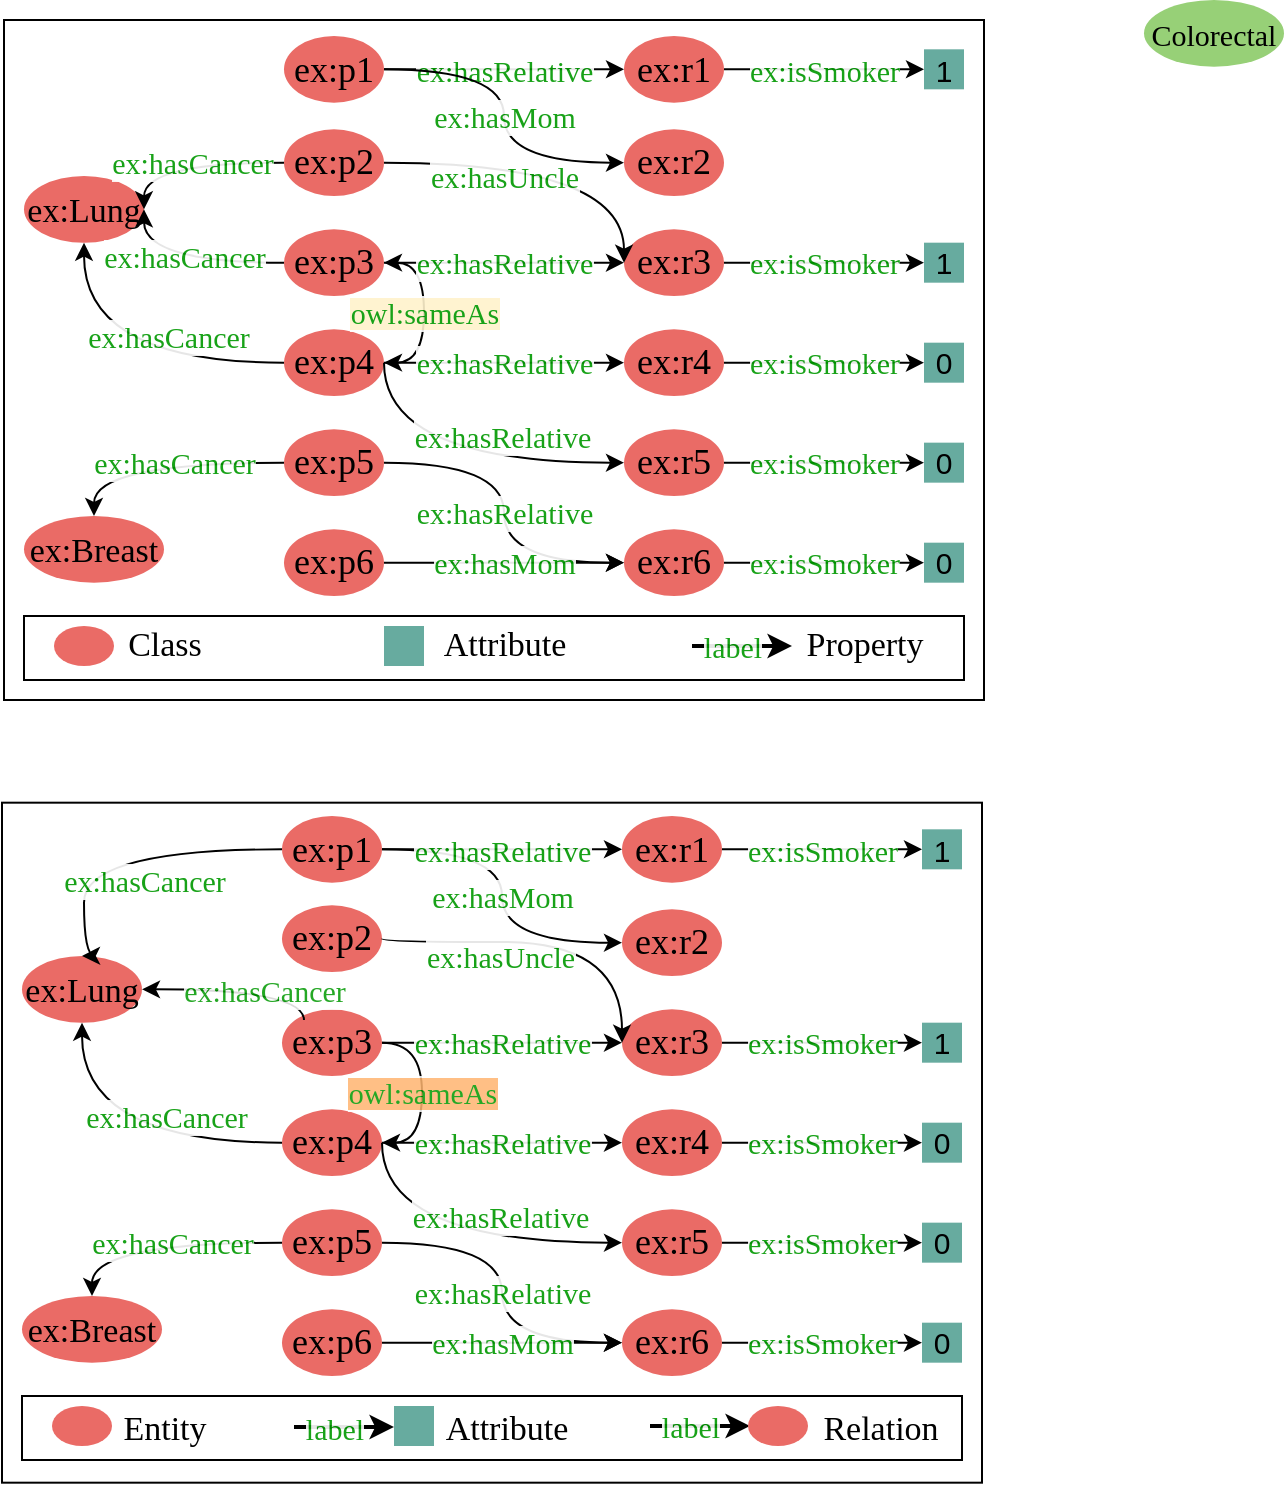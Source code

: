 <mxfile version="20.6.0" type="github">
  <diagram id="x5qFLtVYXVqnTsikpQEC" name="Page-1">
    <mxGraphModel dx="1391" dy="901" grid="1" gridSize="10" guides="1" tooltips="1" connect="1" arrows="1" fold="1" page="1" pageScale="1" pageWidth="850" pageHeight="1100" math="0" shadow="0">
      <root>
        <mxCell id="0" />
        <mxCell id="1" parent="0" />
        <mxCell id="yqQpIYb--vEh2kKgNDlj-44" value="" style="rounded=0;whiteSpace=wrap;html=1;fontFamily=Times New Roman;fontSize=17;fontColor=#000000;fillColor=none;" vertex="1" parent="1">
          <mxGeometry x="109" y="441.34" width="490" height="340" as="geometry" />
        </mxCell>
        <mxCell id="GvnFkajF3JIOPmjLLgxg-91" value="" style="rounded=0;whiteSpace=wrap;html=1;fontFamily=Times New Roman;fontSize=17;fontColor=#000000;fillColor=none;strokeColor=default;" parent="1" vertex="1">
          <mxGeometry x="120" y="348" width="470" height="32" as="geometry" />
        </mxCell>
        <mxCell id="GvnFkajF3JIOPmjLLgxg-15" value="ex:p1" style="ellipse;whiteSpace=wrap;html=1;rounded=0;fontFamily=Times New Roman;fontSize=18;fontColor=default;fillColor=#EA6B66;strokeColor=none;" parent="1" vertex="1">
          <mxGeometry x="250" y="58" width="50" height="33.33" as="geometry" />
        </mxCell>
        <mxCell id="GvnFkajF3JIOPmjLLgxg-16" value="ex:p2" style="ellipse;whiteSpace=wrap;html=1;rounded=0;fontFamily=Times New Roman;fontSize=18;fontColor=default;fillColor=#EA6B66;strokeColor=none;" parent="1" vertex="1">
          <mxGeometry x="250" y="104.67" width="50" height="33.33" as="geometry" />
        </mxCell>
        <mxCell id="GvnFkajF3JIOPmjLLgxg-17" value="ex:p3" style="ellipse;whiteSpace=wrap;html=1;rounded=0;fontFamily=Times New Roman;fontSize=18;fontColor=default;fillColor=#EA6B66;strokeColor=none;" parent="1" vertex="1">
          <mxGeometry x="250" y="154.67" width="50" height="33.33" as="geometry" />
        </mxCell>
        <mxCell id="GvnFkajF3JIOPmjLLgxg-18" value="ex:p4" style="ellipse;whiteSpace=wrap;html=1;rounded=0;fontFamily=Times New Roman;fontSize=18;fontColor=default;fillColor=#EA6B66;strokeColor=none;" parent="1" vertex="1">
          <mxGeometry x="250" y="204.67" width="50" height="33.33" as="geometry" />
        </mxCell>
        <mxCell id="GvnFkajF3JIOPmjLLgxg-19" value="ex:p5" style="ellipse;whiteSpace=wrap;html=1;rounded=0;fontFamily=Times New Roman;fontSize=18;fontColor=default;fillColor=#EA6B66;strokeColor=none;" parent="1" vertex="1">
          <mxGeometry x="250" y="254.67" width="50" height="33.33" as="geometry" />
        </mxCell>
        <mxCell id="GvnFkajF3JIOPmjLLgxg-20" value="ex:p6" style="ellipse;whiteSpace=wrap;html=1;rounded=0;fontFamily=Times New Roman;fontSize=18;fontColor=default;fillColor=#EA6B66;strokeColor=none;" parent="1" vertex="1">
          <mxGeometry x="250" y="304.67" width="50" height="33.33" as="geometry" />
        </mxCell>
        <mxCell id="GvnFkajF3JIOPmjLLgxg-21" value="ex:r1" style="ellipse;whiteSpace=wrap;html=1;rounded=0;fontFamily=Times New Roman;fontSize=18;fontColor=default;fillColor=#EA6B66;strokeColor=none;" parent="1" vertex="1">
          <mxGeometry x="420" y="58" width="50" height="33.33" as="geometry" />
        </mxCell>
        <mxCell id="GvnFkajF3JIOPmjLLgxg-22" value="ex:r2" style="ellipse;whiteSpace=wrap;html=1;rounded=0;fontFamily=Times New Roman;fontSize=18;fontColor=default;fillColor=#EA6B66;strokeColor=none;" parent="1" vertex="1">
          <mxGeometry x="420" y="104.67" width="50" height="33.33" as="geometry" />
        </mxCell>
        <mxCell id="GvnFkajF3JIOPmjLLgxg-23" value="ex:r3" style="ellipse;whiteSpace=wrap;html=1;rounded=0;fontFamily=Times New Roman;fontSize=18;fontColor=default;fillColor=#EA6B66;strokeColor=none;" parent="1" vertex="1">
          <mxGeometry x="420" y="154.67" width="50" height="33.33" as="geometry" />
        </mxCell>
        <mxCell id="GvnFkajF3JIOPmjLLgxg-24" value="ex:r4" style="ellipse;whiteSpace=wrap;html=1;rounded=0;fontFamily=Times New Roman;fontSize=18;fontColor=default;fillColor=#EA6B66;strokeColor=none;" parent="1" vertex="1">
          <mxGeometry x="420" y="204.67" width="50" height="33.33" as="geometry" />
        </mxCell>
        <mxCell id="GvnFkajF3JIOPmjLLgxg-25" value="ex:r5" style="ellipse;whiteSpace=wrap;html=1;rounded=0;fontFamily=Times New Roman;fontSize=18;fontColor=default;fillColor=#EA6B66;strokeColor=none;" parent="1" vertex="1">
          <mxGeometry x="420" y="254.67" width="50" height="33.33" as="geometry" />
        </mxCell>
        <mxCell id="GvnFkajF3JIOPmjLLgxg-26" value="ex:r6" style="ellipse;whiteSpace=wrap;html=1;rounded=0;fontFamily=Times New Roman;fontSize=18;fontColor=default;fillColor=#EA6B66;strokeColor=none;" parent="1" vertex="1">
          <mxGeometry x="420" y="304.67" width="50" height="33.33" as="geometry" />
        </mxCell>
        <mxCell id="GvnFkajF3JIOPmjLLgxg-27" value="&lt;font style=&quot;font-size: 17px;&quot;&gt;ex:Lung&lt;/font&gt;" style="ellipse;whiteSpace=wrap;html=1;rounded=0;fontFamily=Times New Roman;fontSize=18;fontColor=default;fillColor=#EA6B66;strokeColor=none;" parent="1" vertex="1">
          <mxGeometry x="120" y="128.01" width="60" height="33.33" as="geometry" />
        </mxCell>
        <mxCell id="GvnFkajF3JIOPmjLLgxg-28" value="&lt;font style=&quot;font-size: 17px;&quot;&gt;ex:Breast&lt;/font&gt;" style="ellipse;whiteSpace=wrap;html=1;rounded=0;fontFamily=Times New Roman;fontSize=18;fontColor=default;fillColor=#EA6B66;strokeColor=none;" parent="1" vertex="1">
          <mxGeometry x="120" y="298" width="70" height="33.33" as="geometry" />
        </mxCell>
        <mxCell id="GvnFkajF3JIOPmjLLgxg-29" value="Colorectal" style="ellipse;whiteSpace=wrap;html=1;rounded=0;fontFamily=Times New Roman;fontSize=15;fontColor=default;fillColor=#97D077;strokeColor=none;" parent="1" vertex="1">
          <mxGeometry x="680" y="40" width="70" height="33.33" as="geometry" />
        </mxCell>
        <mxCell id="GvnFkajF3JIOPmjLLgxg-36" value="&lt;font color=&quot;#009900&quot; style=&quot;background-color: rgb(255, 242, 204);&quot;&gt;owl:sameAs&lt;/font&gt;" style="edgeStyle=orthogonalEdgeStyle;orthogonalLoop=1;jettySize=auto;html=1;exitX=1;exitY=0.5;exitDx=0;exitDy=0;entryX=1;entryY=0.5;entryDx=0;entryDy=0;fontFamily=Times New Roman;fontSize=15;fontColor=#000000;curved=1;textOpacity=90;endArrow=classic;endFill=1;startArrow=classic;startFill=1;" parent="1" source="GvnFkajF3JIOPmjLLgxg-18" target="GvnFkajF3JIOPmjLLgxg-17" edge="1">
          <mxGeometry relative="1" as="geometry">
            <mxPoint x="140.0" y="198.005" as="sourcePoint" />
            <mxPoint x="260.0" y="198.005" as="targetPoint" />
          </mxGeometry>
        </mxCell>
        <mxCell id="GvnFkajF3JIOPmjLLgxg-52" value="&lt;font color=&quot;#009900&quot; style=&quot;line-height: 1; background-color: rgb(255, 255, 255);&quot;&gt;ex:hasRelative&lt;/font&gt;" style="edgeStyle=orthogonalEdgeStyle;curved=1;orthogonalLoop=1;jettySize=auto;html=1;exitX=1;exitY=0.5;exitDx=0;exitDy=0;entryX=0;entryY=0.5;entryDx=0;entryDy=0;labelBackgroundColor=#FFFFFF;fontFamily=Times New Roman;fontSize=15;fontColor=#3333FF;shadow=0;fillColor=#00CC00;textOpacity=90;" parent="1" source="GvnFkajF3JIOPmjLLgxg-18" target="GvnFkajF3JIOPmjLLgxg-25" edge="1">
          <mxGeometry x="0.275" y="13" relative="1" as="geometry">
            <mxPoint x="310.0" y="231.335" as="sourcePoint" />
            <mxPoint x="430.0" y="231.335" as="targetPoint" />
            <Array as="points">
              <mxPoint x="300" y="271" />
            </Array>
            <mxPoint as="offset" />
          </mxGeometry>
        </mxCell>
        <mxCell id="GvnFkajF3JIOPmjLLgxg-49" value="&lt;font color=&quot;#009900&quot; style=&quot;line-height: 1; background-color: rgb(255, 255, 255);&quot;&gt;ex:hasRelative&lt;/font&gt;" style="edgeStyle=orthogonalEdgeStyle;curved=1;orthogonalLoop=1;jettySize=auto;html=1;exitX=1;exitY=0.5;exitDx=0;exitDy=0;entryX=0;entryY=0.5;entryDx=0;entryDy=0;labelBackgroundColor=#FFFFFF;fontFamily=Times New Roman;fontSize=15;fontColor=#3333FF;shadow=0;fillColor=#00CC00;textOpacity=90;" parent="1" source="GvnFkajF3JIOPmjLLgxg-15" target="GvnFkajF3JIOPmjLLgxg-21" edge="1">
          <mxGeometry relative="1" as="geometry" />
        </mxCell>
        <mxCell id="GvnFkajF3JIOPmjLLgxg-50" value="&lt;font color=&quot;#009900&quot; style=&quot;line-height: 1; background-color: rgb(255, 255, 255);&quot;&gt;ex:hasRelative&lt;/font&gt;" style="edgeStyle=orthogonalEdgeStyle;curved=1;orthogonalLoop=1;jettySize=auto;html=1;exitX=1;exitY=0.5;exitDx=0;exitDy=0;entryX=0;entryY=0.5;entryDx=0;entryDy=0;labelBackgroundColor=#FFFFFF;fontFamily=Times New Roman;fontSize=15;fontColor=#3333FF;shadow=0;fillColor=#00CC00;textOpacity=90;" parent="1" source="GvnFkajF3JIOPmjLLgxg-17" target="GvnFkajF3JIOPmjLLgxg-23" edge="1">
          <mxGeometry relative="1" as="geometry">
            <mxPoint x="310.0" y="84.665" as="sourcePoint" />
            <mxPoint x="430.0" y="84.665" as="targetPoint" />
          </mxGeometry>
        </mxCell>
        <mxCell id="GvnFkajF3JIOPmjLLgxg-51" value="&lt;font color=&quot;#009900&quot; style=&quot;line-height: 1; background-color: rgb(255, 255, 255);&quot;&gt;ex:hasRelative&lt;/font&gt;" style="edgeStyle=orthogonalEdgeStyle;curved=1;orthogonalLoop=1;jettySize=auto;html=1;exitX=1;exitY=0.5;exitDx=0;exitDy=0;entryX=0;entryY=0.5;entryDx=0;entryDy=0;labelBackgroundColor=#FFFFFF;fontFamily=Times New Roman;fontSize=15;fontColor=#3333FF;shadow=0;fillColor=#00CC00;textOpacity=90;" parent="1" source="GvnFkajF3JIOPmjLLgxg-18" target="GvnFkajF3JIOPmjLLgxg-24" edge="1">
          <mxGeometry relative="1" as="geometry">
            <mxPoint x="310.0" y="181.335" as="sourcePoint" />
            <mxPoint x="430.0" y="181.335" as="targetPoint" />
          </mxGeometry>
        </mxCell>
        <mxCell id="GvnFkajF3JIOPmjLLgxg-53" value="&lt;font color=&quot;#009900&quot; style=&quot;line-height: 1; background-color: rgb(255, 255, 255);&quot;&gt;ex:hasRelative&lt;/font&gt;" style="edgeStyle=orthogonalEdgeStyle;curved=1;orthogonalLoop=1;jettySize=auto;html=1;exitX=1;exitY=0.5;exitDx=0;exitDy=0;entryX=0;entryY=0.5;entryDx=0;entryDy=0;labelBackgroundColor=#FFFFFF;fontFamily=Times New Roman;fontSize=15;fontColor=#3333FF;shadow=0;fillColor=#00CC00;textOpacity=90;" parent="1" source="GvnFkajF3JIOPmjLLgxg-19" target="GvnFkajF3JIOPmjLLgxg-26" edge="1">
          <mxGeometry relative="1" as="geometry">
            <mxPoint x="310.0" y="231.335" as="sourcePoint" />
            <mxPoint x="430.0" y="281.335" as="targetPoint" />
          </mxGeometry>
        </mxCell>
        <mxCell id="GvnFkajF3JIOPmjLLgxg-56" value="&lt;font color=&quot;#009900&quot; style=&quot;line-height: 1; background-color: rgb(255, 255, 255);&quot;&gt;ex:hasUncle&lt;/font&gt;" style="edgeStyle=orthogonalEdgeStyle;curved=1;orthogonalLoop=1;jettySize=auto;html=1;exitX=1;exitY=0.5;exitDx=0;exitDy=0;labelBackgroundColor=#FFFFFF;fontFamily=Times New Roman;fontSize=15;fontColor=#3333FF;shadow=0;fillColor=#00CC00;textOpacity=90;entryX=0;entryY=0.5;entryDx=0;entryDy=0;" parent="1" source="GvnFkajF3JIOPmjLLgxg-16" target="GvnFkajF3JIOPmjLLgxg-23" edge="1">
          <mxGeometry x="-0.294" y="-7" relative="1" as="geometry">
            <mxPoint x="310.0" y="331.335" as="sourcePoint" />
            <mxPoint x="420" y="168" as="targetPoint" />
            <Array as="points">
              <mxPoint x="420" y="121" />
            </Array>
            <mxPoint as="offset" />
          </mxGeometry>
        </mxCell>
        <mxCell id="GvnFkajF3JIOPmjLLgxg-54" value="&lt;font color=&quot;#009900&quot; style=&quot;line-height: 1; background-color: rgb(255, 255, 255);&quot;&gt;ex:hasMom&lt;/font&gt;" style="edgeStyle=orthogonalEdgeStyle;curved=1;orthogonalLoop=1;jettySize=auto;html=1;exitX=1;exitY=0.5;exitDx=0;exitDy=0;entryX=0;entryY=0.5;entryDx=0;entryDy=0;labelBackgroundColor=#FFFFFF;fontFamily=Times New Roman;fontSize=15;fontColor=#3333FF;shadow=0;fillColor=#00CC00;textOpacity=90;" parent="1" source="GvnFkajF3JIOPmjLLgxg-15" target="GvnFkajF3JIOPmjLLgxg-22" edge="1">
          <mxGeometry relative="1" as="geometry">
            <mxPoint x="310.0" y="84.665" as="sourcePoint" />
            <mxPoint x="430.0" y="84.665" as="targetPoint" />
          </mxGeometry>
        </mxCell>
        <mxCell id="GvnFkajF3JIOPmjLLgxg-55" value="&lt;font color=&quot;#009900&quot; style=&quot;line-height: 1; background-color: rgb(255, 255, 255);&quot;&gt;ex:hasMom&lt;/font&gt;" style="edgeStyle=orthogonalEdgeStyle;curved=1;orthogonalLoop=1;jettySize=auto;html=1;exitX=1;exitY=0.5;exitDx=0;exitDy=0;entryX=0;entryY=0.5;entryDx=0;entryDy=0;labelBackgroundColor=#FFFFFF;fontFamily=Times New Roman;fontSize=15;fontColor=#3333FF;shadow=0;fillColor=#00CC00;textOpacity=90;" parent="1" source="GvnFkajF3JIOPmjLLgxg-20" target="GvnFkajF3JIOPmjLLgxg-26" edge="1">
          <mxGeometry relative="1" as="geometry">
            <mxPoint x="310.0" y="84.665" as="sourcePoint" />
            <mxPoint x="430.0" y="131.335" as="targetPoint" />
          </mxGeometry>
        </mxCell>
        <mxCell id="GvnFkajF3JIOPmjLLgxg-60" value="&lt;font color=&quot;#009900&quot; style=&quot;line-height: 1; background-color: rgb(255, 255, 255);&quot;&gt;ex:isSmoker&lt;/font&gt;" style="edgeStyle=orthogonalEdgeStyle;curved=1;orthogonalLoop=1;jettySize=auto;html=1;entryX=0;entryY=0.5;entryDx=0;entryDy=0;labelBackgroundColor=#FFFFFF;fontFamily=Times New Roman;fontSize=15;fontColor=#3333FF;shadow=0;fillColor=#00CC00;textOpacity=90;exitX=1;exitY=0.5;exitDx=0;exitDy=0;" parent="1" source="GvnFkajF3JIOPmjLLgxg-21" target="GvnFkajF3JIOPmjLLgxg-62" edge="1">
          <mxGeometry relative="1" as="geometry">
            <mxPoint x="470" y="74" as="sourcePoint" />
            <mxPoint x="590.0" y="74.155" as="targetPoint" />
            <Array as="points" />
          </mxGeometry>
        </mxCell>
        <mxCell id="GvnFkajF3JIOPmjLLgxg-62" value="1" style="rounded=0;whiteSpace=wrap;html=1;fillColor=#67AB9F;strokeColor=none;fontSize=15;" parent="1" vertex="1">
          <mxGeometry x="570" y="64.66" width="20" height="20" as="geometry" />
        </mxCell>
        <mxCell id="GvnFkajF3JIOPmjLLgxg-66" value="1" style="rounded=0;whiteSpace=wrap;html=1;fillColor=#67AB9F;strokeColor=none;fontSize=15;" parent="1" vertex="1">
          <mxGeometry x="570" y="161.34" width="20" height="20" as="geometry" />
        </mxCell>
        <mxCell id="GvnFkajF3JIOPmjLLgxg-67" value="&lt;font color=&quot;#009900&quot; style=&quot;line-height: 1; background-color: rgb(255, 255, 255);&quot;&gt;ex:isSmoker&lt;/font&gt;" style="edgeStyle=orthogonalEdgeStyle;curved=1;orthogonalLoop=1;jettySize=auto;html=1;entryX=0;entryY=0.5;entryDx=0;entryDy=0;labelBackgroundColor=#FFFFFF;fontFamily=Times New Roman;fontSize=15;fontColor=#3333FF;shadow=0;fillColor=#00CC00;textOpacity=90;exitX=1;exitY=0.5;exitDx=0;exitDy=0;" parent="1" source="GvnFkajF3JIOPmjLLgxg-23" target="GvnFkajF3JIOPmjLLgxg-66" edge="1">
          <mxGeometry relative="1" as="geometry">
            <mxPoint x="480.0" y="84.665" as="sourcePoint" />
            <mxPoint x="580" y="84.66" as="targetPoint" />
            <Array as="points" />
          </mxGeometry>
        </mxCell>
        <mxCell id="GvnFkajF3JIOPmjLLgxg-68" value="0" style="rounded=0;whiteSpace=wrap;html=1;fillColor=#67AB9F;strokeColor=none;fontSize=15;" parent="1" vertex="1">
          <mxGeometry x="570" y="211.34" width="20" height="20" as="geometry" />
        </mxCell>
        <mxCell id="GvnFkajF3JIOPmjLLgxg-69" value="0" style="rounded=0;whiteSpace=wrap;html=1;fillColor=#67AB9F;strokeColor=none;fontSize=15;" parent="1" vertex="1">
          <mxGeometry x="570" y="261.33" width="20" height="20" as="geometry" />
        </mxCell>
        <mxCell id="GvnFkajF3JIOPmjLLgxg-70" value="0" style="rounded=0;whiteSpace=wrap;html=1;fillColor=#67AB9F;strokeColor=none;fontSize=15;" parent="1" vertex="1">
          <mxGeometry x="570" y="311.34" width="20" height="20" as="geometry" />
        </mxCell>
        <mxCell id="GvnFkajF3JIOPmjLLgxg-71" value="&lt;font color=&quot;#009900&quot; style=&quot;line-height: 1; background-color: rgb(255, 255, 255);&quot;&gt;ex:isSmoker&lt;/font&gt;" style="edgeStyle=orthogonalEdgeStyle;curved=1;orthogonalLoop=1;jettySize=auto;html=1;entryX=0;entryY=0.5;entryDx=0;entryDy=0;labelBackgroundColor=#FFFFFF;fontFamily=Times New Roman;fontSize=15;fontColor=#3333FF;shadow=0;fillColor=#00CC00;textOpacity=90;exitX=1;exitY=0.5;exitDx=0;exitDy=0;" parent="1" source="GvnFkajF3JIOPmjLLgxg-24" target="GvnFkajF3JIOPmjLLgxg-68" edge="1">
          <mxGeometry relative="1" as="geometry">
            <mxPoint x="480.0" y="181.335" as="sourcePoint" />
            <mxPoint x="580" y="181.34" as="targetPoint" />
            <Array as="points" />
          </mxGeometry>
        </mxCell>
        <mxCell id="GvnFkajF3JIOPmjLLgxg-72" value="&lt;font color=&quot;#009900&quot; style=&quot;line-height: 1; background-color: rgb(255, 255, 255);&quot;&gt;ex:isSmoker&lt;/font&gt;" style="edgeStyle=orthogonalEdgeStyle;curved=1;orthogonalLoop=1;jettySize=auto;html=1;entryX=0;entryY=0.5;entryDx=0;entryDy=0;labelBackgroundColor=#FFFFFF;fontFamily=Times New Roman;fontSize=15;fontColor=#3333FF;shadow=0;fillColor=#00CC00;textOpacity=90;exitX=1;exitY=0.5;exitDx=0;exitDy=0;" parent="1" source="GvnFkajF3JIOPmjLLgxg-25" target="GvnFkajF3JIOPmjLLgxg-69" edge="1">
          <mxGeometry relative="1" as="geometry">
            <mxPoint x="480.0" y="231.335" as="sourcePoint" />
            <mxPoint x="580" y="231.34" as="targetPoint" />
            <Array as="points" />
          </mxGeometry>
        </mxCell>
        <mxCell id="GvnFkajF3JIOPmjLLgxg-73" value="&lt;font color=&quot;#009900&quot; style=&quot;line-height: 1; background-color: rgb(255, 255, 255);&quot;&gt;ex:isSmoker&lt;/font&gt;" style="edgeStyle=orthogonalEdgeStyle;curved=1;orthogonalLoop=1;jettySize=auto;html=1;entryX=0;entryY=0.5;entryDx=0;entryDy=0;labelBackgroundColor=#FFFFFF;fontFamily=Times New Roman;fontSize=15;fontColor=#3333FF;shadow=0;fillColor=#00CC00;textOpacity=90;exitX=1;exitY=0.5;exitDx=0;exitDy=0;" parent="1" source="GvnFkajF3JIOPmjLLgxg-26" target="GvnFkajF3JIOPmjLLgxg-70" edge="1">
          <mxGeometry relative="1" as="geometry">
            <mxPoint x="480.0" y="281.335" as="sourcePoint" />
            <mxPoint x="580" y="281.33" as="targetPoint" />
            <Array as="points" />
          </mxGeometry>
        </mxCell>
        <mxCell id="GvnFkajF3JIOPmjLLgxg-75" value="&lt;font color=&quot;#009900&quot; style=&quot;line-height: 1; background-color: rgb(255, 255, 255);&quot;&gt;ex:hasCancer&lt;/font&gt;" style="edgeStyle=orthogonalEdgeStyle;curved=1;orthogonalLoop=1;jettySize=auto;html=1;labelBackgroundColor=#FFFFFF;fontFamily=Times New Roman;fontSize=15;fontColor=#3333FF;shadow=0;fillColor=#00CC00;textOpacity=90;exitX=0;exitY=0.5;exitDx=0;exitDy=0;entryX=1;entryY=0.5;entryDx=0;entryDy=0;" parent="1" source="GvnFkajF3JIOPmjLLgxg-16" target="GvnFkajF3JIOPmjLLgxg-27" edge="1">
          <mxGeometry relative="1" as="geometry">
            <mxPoint x="130.0" y="7.995" as="sourcePoint" />
            <mxPoint x="170" y="145" as="targetPoint" />
            <Array as="points">
              <mxPoint x="180" y="121" />
            </Array>
          </mxGeometry>
        </mxCell>
        <mxCell id="GvnFkajF3JIOPmjLLgxg-79" value="&lt;font color=&quot;#009900&quot; style=&quot;line-height: 1; background-color: rgb(255, 255, 255);&quot;&gt;ex:hasCancer&lt;/font&gt;" style="edgeStyle=orthogonalEdgeStyle;curved=1;orthogonalLoop=1;jettySize=auto;html=1;entryX=0.5;entryY=1;entryDx=0;entryDy=0;labelBackgroundColor=#FFFFFF;fontFamily=Times New Roman;fontSize=15;fontColor=#3333FF;shadow=0;fillColor=#00CC00;textOpacity=90;exitX=0;exitY=0.5;exitDx=0;exitDy=0;" parent="1" source="GvnFkajF3JIOPmjLLgxg-18" target="GvnFkajF3JIOPmjLLgxg-27" edge="1">
          <mxGeometry x="-0.273" y="-13" relative="1" as="geometry">
            <mxPoint x="480.0" y="84.665" as="sourcePoint" />
            <mxPoint x="580" y="84.66" as="targetPoint" />
            <Array as="points" />
            <mxPoint as="offset" />
          </mxGeometry>
        </mxCell>
        <mxCell id="GvnFkajF3JIOPmjLLgxg-80" value="&lt;font color=&quot;#009900&quot; style=&quot;line-height: 1; background-color: rgb(255, 255, 255);&quot;&gt;ex:hasCancer&lt;/font&gt;" style="edgeStyle=orthogonalEdgeStyle;curved=1;orthogonalLoop=1;jettySize=auto;html=1;labelBackgroundColor=#FFFFFF;fontFamily=Times New Roman;fontSize=15;fontColor=#3333FF;shadow=0;fillColor=#00CC00;textOpacity=90;exitX=0;exitY=0.5;exitDx=0;exitDy=0;entryX=0.5;entryY=0;entryDx=0;entryDy=0;" parent="1" source="GvnFkajF3JIOPmjLLgxg-19" target="GvnFkajF3JIOPmjLLgxg-28" edge="1">
          <mxGeometry x="-0.089" relative="1" as="geometry">
            <mxPoint x="260.0" y="231.335" as="sourcePoint" />
            <mxPoint x="150" y="271" as="targetPoint" />
            <Array as="points">
              <mxPoint x="155" y="271" />
            </Array>
            <mxPoint as="offset" />
          </mxGeometry>
        </mxCell>
        <mxCell id="GvnFkajF3JIOPmjLLgxg-81" value="&lt;font color=&quot;#009900&quot; style=&quot;line-height: 1; background-color: rgb(255, 255, 255);&quot;&gt;ex:hasCancer&lt;/font&gt;" style="edgeStyle=orthogonalEdgeStyle;curved=1;orthogonalLoop=1;jettySize=auto;html=1;entryX=1;entryY=0.5;entryDx=0;entryDy=0;labelBackgroundColor=#FFFFFF;fontFamily=Times New Roman;fontSize=15;fontColor=#3333FF;shadow=0;fillColor=#00CC00;textOpacity=90;exitX=0;exitY=0.5;exitDx=0;exitDy=0;" parent="1" source="GvnFkajF3JIOPmjLLgxg-17" target="GvnFkajF3JIOPmjLLgxg-27" edge="1">
          <mxGeometry x="0.035" y="-3" relative="1" as="geometry">
            <mxPoint x="260.0" y="231.335" as="sourcePoint" />
            <mxPoint x="160" y="171.34" as="targetPoint" />
            <Array as="points">
              <mxPoint x="180" y="171" />
            </Array>
            <mxPoint as="offset" />
          </mxGeometry>
        </mxCell>
        <mxCell id="GvnFkajF3JIOPmjLLgxg-82" value="" style="ellipse;whiteSpace=wrap;html=1;rounded=0;fontFamily=Times New Roman;fontSize=18;fontColor=default;fillColor=#EA6B66;strokeColor=none;" parent="1" vertex="1">
          <mxGeometry x="135" y="353" width="30" height="20" as="geometry" />
        </mxCell>
        <mxCell id="GvnFkajF3JIOPmjLLgxg-83" value="" style="rounded=0;whiteSpace=wrap;html=1;fillColor=#67AB9F;strokeColor=none;fontSize=15;" parent="1" vertex="1">
          <mxGeometry x="300" y="353" width="20" height="20" as="geometry" />
        </mxCell>
        <mxCell id="GvnFkajF3JIOPmjLLgxg-85" value="&lt;font color=&quot;#009900&quot; style=&quot;line-height: 1; background-color: rgb(255, 255, 255);&quot;&gt;label&lt;/font&gt;" style="edgeStyle=orthogonalEdgeStyle;curved=1;orthogonalLoop=1;jettySize=auto;html=1;labelBackgroundColor=#FFFFFF;fontFamily=Times New Roman;fontSize=15;fontColor=#3333FF;shadow=0;fillColor=#00CC00;textOpacity=90;strokeWidth=2;" parent="1" edge="1">
          <mxGeometry x="-0.2" relative="1" as="geometry">
            <mxPoint x="454" y="363" as="sourcePoint" />
            <mxPoint x="504" y="363" as="targetPoint" />
            <Array as="points">
              <mxPoint x="482" y="363" />
            </Array>
            <mxPoint as="offset" />
          </mxGeometry>
        </mxCell>
        <mxCell id="GvnFkajF3JIOPmjLLgxg-87" value="&lt;font color=&quot;#000000&quot;&gt;Class&lt;/font&gt;" style="text;html=1;align=center;verticalAlign=middle;resizable=0;points=[];autosize=1;strokeColor=none;fillColor=none;fontSize=17;fontFamily=Times New Roman;fontColor=#009900;" parent="1" vertex="1">
          <mxGeometry x="160" y="348" width="60" height="30" as="geometry" />
        </mxCell>
        <mxCell id="GvnFkajF3JIOPmjLLgxg-88" value="&lt;font color=&quot;#000000&quot;&gt;Attribute&lt;/font&gt;" style="text;html=1;align=center;verticalAlign=middle;resizable=0;points=[];autosize=1;strokeColor=none;fillColor=none;fontSize=17;fontFamily=Times New Roman;fontColor=#009900;" parent="1" vertex="1">
          <mxGeometry x="320" y="348" width="80" height="30" as="geometry" />
        </mxCell>
        <mxCell id="GvnFkajF3JIOPmjLLgxg-90" value="" style="rounded=0;whiteSpace=wrap;html=1;fontFamily=Times New Roman;fontSize=17;fontColor=#000000;fillColor=none;" parent="1" vertex="1">
          <mxGeometry x="110" y="50" width="490" height="340" as="geometry" />
        </mxCell>
        <mxCell id="GvnFkajF3JIOPmjLLgxg-89" value="&lt;font color=&quot;#000000&quot;&gt;Property&lt;/font&gt;" style="text;html=1;align=center;verticalAlign=middle;resizable=0;points=[];autosize=1;strokeColor=none;fillColor=none;fontSize=17;fontFamily=Times New Roman;fontColor=#009900;" parent="1" vertex="1">
          <mxGeometry x="500" y="348" width="80" height="30" as="geometry" />
        </mxCell>
        <mxCell id="yqQpIYb--vEh2kKgNDlj-1" value="" style="rounded=0;whiteSpace=wrap;html=1;fontFamily=Times New Roman;fontSize=17;fontColor=#000000;fillColor=none;strokeColor=default;" vertex="1" parent="1">
          <mxGeometry x="119" y="738" width="470" height="32" as="geometry" />
        </mxCell>
        <mxCell id="yqQpIYb--vEh2kKgNDlj-2" value="ex:p1" style="ellipse;whiteSpace=wrap;html=1;rounded=0;fontFamily=Times New Roman;fontSize=18;fontColor=default;fillColor=#EA6B66;strokeColor=none;" vertex="1" parent="1">
          <mxGeometry x="249" y="448" width="50" height="33.33" as="geometry" />
        </mxCell>
        <mxCell id="yqQpIYb--vEh2kKgNDlj-3" value="ex:p2" style="ellipse;whiteSpace=wrap;html=1;rounded=0;fontFamily=Times New Roman;fontSize=18;fontColor=default;fillColor=#EA6B66;strokeColor=none;" vertex="1" parent="1">
          <mxGeometry x="249" y="492.67" width="50" height="33.33" as="geometry" />
        </mxCell>
        <mxCell id="yqQpIYb--vEh2kKgNDlj-4" value="ex:p3" style="ellipse;whiteSpace=wrap;html=1;rounded=0;fontFamily=Times New Roman;fontSize=18;fontColor=default;fillColor=#EA6B66;strokeColor=none;" vertex="1" parent="1">
          <mxGeometry x="249" y="544.67" width="50" height="33.33" as="geometry" />
        </mxCell>
        <mxCell id="yqQpIYb--vEh2kKgNDlj-5" value="ex:p4" style="ellipse;whiteSpace=wrap;html=1;rounded=0;fontFamily=Times New Roman;fontSize=18;fontColor=default;fillColor=#EA6B66;strokeColor=none;" vertex="1" parent="1">
          <mxGeometry x="249" y="594.67" width="50" height="33.33" as="geometry" />
        </mxCell>
        <mxCell id="yqQpIYb--vEh2kKgNDlj-6" value="ex:p5" style="ellipse;whiteSpace=wrap;html=1;rounded=0;fontFamily=Times New Roman;fontSize=18;fontColor=default;fillColor=#EA6B66;strokeColor=none;" vertex="1" parent="1">
          <mxGeometry x="249" y="644.67" width="50" height="33.33" as="geometry" />
        </mxCell>
        <mxCell id="yqQpIYb--vEh2kKgNDlj-7" value="ex:p6" style="ellipse;whiteSpace=wrap;html=1;rounded=0;fontFamily=Times New Roman;fontSize=18;fontColor=default;fillColor=#EA6B66;strokeColor=none;" vertex="1" parent="1">
          <mxGeometry x="249" y="694.67" width="50" height="33.33" as="geometry" />
        </mxCell>
        <mxCell id="yqQpIYb--vEh2kKgNDlj-8" value="ex:r1" style="ellipse;whiteSpace=wrap;html=1;rounded=0;fontFamily=Times New Roman;fontSize=18;fontColor=default;fillColor=#EA6B66;strokeColor=none;" vertex="1" parent="1">
          <mxGeometry x="419" y="448" width="50" height="33.33" as="geometry" />
        </mxCell>
        <mxCell id="yqQpIYb--vEh2kKgNDlj-9" value="ex:r2" style="ellipse;whiteSpace=wrap;html=1;rounded=0;fontFamily=Times New Roman;fontSize=18;fontColor=default;fillColor=#EA6B66;strokeColor=none;" vertex="1" parent="1">
          <mxGeometry x="419" y="494.67" width="50" height="33.33" as="geometry" />
        </mxCell>
        <mxCell id="yqQpIYb--vEh2kKgNDlj-10" value="ex:r3" style="ellipse;whiteSpace=wrap;html=1;rounded=0;fontFamily=Times New Roman;fontSize=18;fontColor=default;fillColor=#EA6B66;strokeColor=none;" vertex="1" parent="1">
          <mxGeometry x="419" y="544.67" width="50" height="33.33" as="geometry" />
        </mxCell>
        <mxCell id="yqQpIYb--vEh2kKgNDlj-11" value="ex:r4" style="ellipse;whiteSpace=wrap;html=1;rounded=0;fontFamily=Times New Roman;fontSize=18;fontColor=default;fillColor=#EA6B66;strokeColor=none;" vertex="1" parent="1">
          <mxGeometry x="419" y="594.67" width="50" height="33.33" as="geometry" />
        </mxCell>
        <mxCell id="yqQpIYb--vEh2kKgNDlj-12" value="ex:r5" style="ellipse;whiteSpace=wrap;html=1;rounded=0;fontFamily=Times New Roman;fontSize=18;fontColor=default;fillColor=#EA6B66;strokeColor=none;" vertex="1" parent="1">
          <mxGeometry x="419" y="644.67" width="50" height="33.33" as="geometry" />
        </mxCell>
        <mxCell id="yqQpIYb--vEh2kKgNDlj-13" value="ex:r6" style="ellipse;whiteSpace=wrap;html=1;rounded=0;fontFamily=Times New Roman;fontSize=18;fontColor=default;fillColor=#EA6B66;strokeColor=none;" vertex="1" parent="1">
          <mxGeometry x="419" y="694.67" width="50" height="33.33" as="geometry" />
        </mxCell>
        <mxCell id="yqQpIYb--vEh2kKgNDlj-14" value="&lt;font style=&quot;font-size: 17px;&quot;&gt;ex:Lung&lt;/font&gt;" style="ellipse;whiteSpace=wrap;html=1;rounded=0;fontFamily=Times New Roman;fontSize=18;fontColor=default;fillColor=#EA6B66;strokeColor=none;" vertex="1" parent="1">
          <mxGeometry x="119" y="518.01" width="60" height="33.33" as="geometry" />
        </mxCell>
        <mxCell id="yqQpIYb--vEh2kKgNDlj-15" value="&lt;font style=&quot;font-size: 17px;&quot;&gt;ex:Breast&lt;/font&gt;" style="ellipse;whiteSpace=wrap;html=1;rounded=0;fontFamily=Times New Roman;fontSize=18;fontColor=default;fillColor=#EA6B66;strokeColor=none;" vertex="1" parent="1">
          <mxGeometry x="119" y="688" width="70" height="33.33" as="geometry" />
        </mxCell>
        <mxCell id="yqQpIYb--vEh2kKgNDlj-17" value="&lt;font color=&quot;#009900&quot; style=&quot;line-height: 1; background-color: rgb(255, 255, 255);&quot;&gt;ex:hasRelative&lt;/font&gt;" style="edgeStyle=orthogonalEdgeStyle;curved=1;orthogonalLoop=1;jettySize=auto;html=1;exitX=1;exitY=0.5;exitDx=0;exitDy=0;entryX=0;entryY=0.5;entryDx=0;entryDy=0;labelBackgroundColor=#FFFFFF;fontFamily=Times New Roman;fontSize=15;fontColor=#3333FF;shadow=0;fillColor=#00CC00;textOpacity=90;" edge="1" parent="1" source="yqQpIYb--vEh2kKgNDlj-5" target="yqQpIYb--vEh2kKgNDlj-12">
          <mxGeometry x="0.275" y="13" relative="1" as="geometry">
            <mxPoint x="309.0" y="621.335" as="sourcePoint" />
            <mxPoint x="429.0" y="621.335" as="targetPoint" />
            <Array as="points">
              <mxPoint x="299" y="661" />
            </Array>
            <mxPoint as="offset" />
          </mxGeometry>
        </mxCell>
        <mxCell id="yqQpIYb--vEh2kKgNDlj-19" value="&lt;font color=&quot;#009900&quot; style=&quot;line-height: 1; background-color: rgb(255, 255, 255);&quot;&gt;ex:hasRelative&lt;/font&gt;" style="edgeStyle=orthogonalEdgeStyle;curved=1;orthogonalLoop=1;jettySize=auto;html=1;exitX=1;exitY=0.5;exitDx=0;exitDy=0;entryX=0;entryY=0.5;entryDx=0;entryDy=0;labelBackgroundColor=#FFFFFF;fontFamily=Times New Roman;fontSize=15;fontColor=#3333FF;shadow=0;fillColor=#00CC00;textOpacity=90;" edge="1" parent="1" source="yqQpIYb--vEh2kKgNDlj-4" target="yqQpIYb--vEh2kKgNDlj-10">
          <mxGeometry relative="1" as="geometry">
            <mxPoint x="309.0" y="474.665" as="sourcePoint" />
            <mxPoint x="429.0" y="474.665" as="targetPoint" />
          </mxGeometry>
        </mxCell>
        <mxCell id="yqQpIYb--vEh2kKgNDlj-20" value="&lt;font color=&quot;#009900&quot; style=&quot;line-height: 1; background-color: rgb(255, 255, 255);&quot;&gt;ex:hasRelative&lt;/font&gt;" style="edgeStyle=orthogonalEdgeStyle;curved=1;orthogonalLoop=1;jettySize=auto;html=1;exitX=1;exitY=0.5;exitDx=0;exitDy=0;entryX=0;entryY=0.5;entryDx=0;entryDy=0;labelBackgroundColor=#FFFFFF;fontFamily=Times New Roman;fontSize=15;fontColor=#3333FF;shadow=0;fillColor=#00CC00;textOpacity=90;" edge="1" parent="1" source="yqQpIYb--vEh2kKgNDlj-5" target="yqQpIYb--vEh2kKgNDlj-11">
          <mxGeometry relative="1" as="geometry">
            <mxPoint x="309.0" y="571.335" as="sourcePoint" />
            <mxPoint x="429.0" y="571.335" as="targetPoint" />
          </mxGeometry>
        </mxCell>
        <mxCell id="yqQpIYb--vEh2kKgNDlj-21" value="&lt;font color=&quot;#009900&quot; style=&quot;line-height: 1; background-color: rgb(255, 255, 255);&quot;&gt;ex:hasRelative&lt;/font&gt;" style="edgeStyle=orthogonalEdgeStyle;curved=1;orthogonalLoop=1;jettySize=auto;html=1;exitX=1;exitY=0.5;exitDx=0;exitDy=0;entryX=0;entryY=0.5;entryDx=0;entryDy=0;labelBackgroundColor=#FFFFFF;fontFamily=Times New Roman;fontSize=15;fontColor=#3333FF;shadow=0;fillColor=#00CC00;textOpacity=90;" edge="1" parent="1" source="yqQpIYb--vEh2kKgNDlj-6" target="yqQpIYb--vEh2kKgNDlj-13">
          <mxGeometry relative="1" as="geometry">
            <mxPoint x="309.0" y="621.335" as="sourcePoint" />
            <mxPoint x="429.0" y="671.335" as="targetPoint" />
          </mxGeometry>
        </mxCell>
        <mxCell id="yqQpIYb--vEh2kKgNDlj-22" value="&lt;font color=&quot;#009900&quot; style=&quot;line-height: 1; background-color: rgb(255, 255, 255);&quot;&gt;ex:hasUncle&lt;/font&gt;" style="edgeStyle=orthogonalEdgeStyle;curved=1;orthogonalLoop=1;jettySize=auto;html=1;exitX=1;exitY=0.5;exitDx=0;exitDy=0;labelBackgroundColor=#FFFFFF;fontFamily=Times New Roman;fontSize=15;fontColor=#3333FF;shadow=0;fillColor=#00CC00;textOpacity=90;entryX=0;entryY=0.5;entryDx=0;entryDy=0;" edge="1" parent="1" source="yqQpIYb--vEh2kKgNDlj-3" target="yqQpIYb--vEh2kKgNDlj-10">
          <mxGeometry x="-0.294" y="-7" relative="1" as="geometry">
            <mxPoint x="309.0" y="721.335" as="sourcePoint" />
            <mxPoint x="419" y="558" as="targetPoint" />
            <Array as="points">
              <mxPoint x="419" y="511" />
            </Array>
            <mxPoint as="offset" />
          </mxGeometry>
        </mxCell>
        <mxCell id="yqQpIYb--vEh2kKgNDlj-23" value="&lt;font color=&quot;#009900&quot; style=&quot;line-height: 1; background-color: rgb(255, 255, 255);&quot;&gt;ex:hasMom&lt;/font&gt;" style="edgeStyle=orthogonalEdgeStyle;curved=1;orthogonalLoop=1;jettySize=auto;html=1;exitX=1;exitY=0.5;exitDx=0;exitDy=0;entryX=0;entryY=0.5;entryDx=0;entryDy=0;labelBackgroundColor=#FFFFFF;fontFamily=Times New Roman;fontSize=15;fontColor=#3333FF;shadow=0;fillColor=#00CC00;textOpacity=90;" edge="1" parent="1" source="yqQpIYb--vEh2kKgNDlj-2" target="yqQpIYb--vEh2kKgNDlj-9">
          <mxGeometry relative="1" as="geometry">
            <mxPoint x="309.0" y="474.665" as="sourcePoint" />
            <mxPoint x="429.0" y="474.665" as="targetPoint" />
          </mxGeometry>
        </mxCell>
        <mxCell id="yqQpIYb--vEh2kKgNDlj-24" value="&lt;font color=&quot;#009900&quot; style=&quot;line-height: 1; background-color: rgb(255, 255, 255);&quot;&gt;ex:hasMom&lt;/font&gt;" style="edgeStyle=orthogonalEdgeStyle;curved=1;orthogonalLoop=1;jettySize=auto;html=1;exitX=1;exitY=0.5;exitDx=0;exitDy=0;entryX=0;entryY=0.5;entryDx=0;entryDy=0;labelBackgroundColor=#FFFFFF;fontFamily=Times New Roman;fontSize=15;fontColor=#3333FF;shadow=0;fillColor=#00CC00;textOpacity=90;" edge="1" parent="1" source="yqQpIYb--vEh2kKgNDlj-7" target="yqQpIYb--vEh2kKgNDlj-13">
          <mxGeometry relative="1" as="geometry">
            <mxPoint x="309.0" y="474.665" as="sourcePoint" />
            <mxPoint x="429.0" y="521.335" as="targetPoint" />
          </mxGeometry>
        </mxCell>
        <mxCell id="yqQpIYb--vEh2kKgNDlj-25" value="&lt;font color=&quot;#009900&quot; style=&quot;line-height: 1; background-color: rgb(255, 255, 255);&quot;&gt;ex:isSmoker&lt;/font&gt;" style="edgeStyle=orthogonalEdgeStyle;curved=1;orthogonalLoop=1;jettySize=auto;html=1;entryX=0;entryY=0.5;entryDx=0;entryDy=0;labelBackgroundColor=#FFFFFF;fontFamily=Times New Roman;fontSize=15;fontColor=#3333FF;shadow=0;fillColor=#00CC00;textOpacity=90;exitX=1;exitY=0.5;exitDx=0;exitDy=0;" edge="1" parent="1" source="yqQpIYb--vEh2kKgNDlj-8" target="yqQpIYb--vEh2kKgNDlj-26">
          <mxGeometry relative="1" as="geometry">
            <mxPoint x="469" y="464" as="sourcePoint" />
            <mxPoint x="589.0" y="464.155" as="targetPoint" />
            <Array as="points" />
          </mxGeometry>
        </mxCell>
        <mxCell id="yqQpIYb--vEh2kKgNDlj-26" value="1" style="rounded=0;whiteSpace=wrap;html=1;fillColor=#67AB9F;strokeColor=none;fontSize=15;" vertex="1" parent="1">
          <mxGeometry x="569" y="454.66" width="20" height="20" as="geometry" />
        </mxCell>
        <mxCell id="yqQpIYb--vEh2kKgNDlj-27" value="1" style="rounded=0;whiteSpace=wrap;html=1;fillColor=#67AB9F;strokeColor=none;fontSize=15;" vertex="1" parent="1">
          <mxGeometry x="569" y="551.34" width="20" height="20" as="geometry" />
        </mxCell>
        <mxCell id="yqQpIYb--vEh2kKgNDlj-28" value="&lt;font color=&quot;#009900&quot; style=&quot;line-height: 1; background-color: rgb(255, 255, 255);&quot;&gt;ex:isSmoker&lt;/font&gt;" style="edgeStyle=orthogonalEdgeStyle;curved=1;orthogonalLoop=1;jettySize=auto;html=1;entryX=0;entryY=0.5;entryDx=0;entryDy=0;labelBackgroundColor=#FFFFFF;fontFamily=Times New Roman;fontSize=15;fontColor=#3333FF;shadow=0;fillColor=#00CC00;textOpacity=90;exitX=1;exitY=0.5;exitDx=0;exitDy=0;" edge="1" parent="1" source="yqQpIYb--vEh2kKgNDlj-10" target="yqQpIYb--vEh2kKgNDlj-27">
          <mxGeometry relative="1" as="geometry">
            <mxPoint x="479.0" y="474.665" as="sourcePoint" />
            <mxPoint x="579" y="474.66" as="targetPoint" />
            <Array as="points" />
          </mxGeometry>
        </mxCell>
        <mxCell id="yqQpIYb--vEh2kKgNDlj-29" value="0" style="rounded=0;whiteSpace=wrap;html=1;fillColor=#67AB9F;strokeColor=none;fontSize=15;" vertex="1" parent="1">
          <mxGeometry x="569" y="601.34" width="20" height="20" as="geometry" />
        </mxCell>
        <mxCell id="yqQpIYb--vEh2kKgNDlj-30" value="0" style="rounded=0;whiteSpace=wrap;html=1;fillColor=#67AB9F;strokeColor=none;fontSize=15;" vertex="1" parent="1">
          <mxGeometry x="569" y="651.33" width="20" height="20" as="geometry" />
        </mxCell>
        <mxCell id="yqQpIYb--vEh2kKgNDlj-31" value="0" style="rounded=0;whiteSpace=wrap;html=1;fillColor=#67AB9F;strokeColor=none;fontSize=15;" vertex="1" parent="1">
          <mxGeometry x="569" y="701.34" width="20" height="20" as="geometry" />
        </mxCell>
        <mxCell id="yqQpIYb--vEh2kKgNDlj-32" value="&lt;font color=&quot;#009900&quot; style=&quot;line-height: 1; background-color: rgb(255, 255, 255);&quot;&gt;ex:isSmoker&lt;/font&gt;" style="edgeStyle=orthogonalEdgeStyle;curved=1;orthogonalLoop=1;jettySize=auto;html=1;entryX=0;entryY=0.5;entryDx=0;entryDy=0;labelBackgroundColor=#FFFFFF;fontFamily=Times New Roman;fontSize=15;fontColor=#3333FF;shadow=0;fillColor=#00CC00;textOpacity=90;exitX=1;exitY=0.5;exitDx=0;exitDy=0;" edge="1" parent="1" source="yqQpIYb--vEh2kKgNDlj-11" target="yqQpIYb--vEh2kKgNDlj-29">
          <mxGeometry relative="1" as="geometry">
            <mxPoint x="479.0" y="571.335" as="sourcePoint" />
            <mxPoint x="579" y="571.34" as="targetPoint" />
            <Array as="points" />
          </mxGeometry>
        </mxCell>
        <mxCell id="yqQpIYb--vEh2kKgNDlj-33" value="&lt;font color=&quot;#009900&quot; style=&quot;line-height: 1; background-color: rgb(255, 255, 255);&quot;&gt;ex:isSmoker&lt;/font&gt;" style="edgeStyle=orthogonalEdgeStyle;curved=1;orthogonalLoop=1;jettySize=auto;html=1;entryX=0;entryY=0.5;entryDx=0;entryDy=0;labelBackgroundColor=#FFFFFF;fontFamily=Times New Roman;fontSize=15;fontColor=#3333FF;shadow=0;fillColor=#00CC00;textOpacity=90;exitX=1;exitY=0.5;exitDx=0;exitDy=0;" edge="1" parent="1" source="yqQpIYb--vEh2kKgNDlj-12" target="yqQpIYb--vEh2kKgNDlj-30">
          <mxGeometry relative="1" as="geometry">
            <mxPoint x="479.0" y="621.335" as="sourcePoint" />
            <mxPoint x="579" y="621.34" as="targetPoint" />
            <Array as="points" />
          </mxGeometry>
        </mxCell>
        <mxCell id="yqQpIYb--vEh2kKgNDlj-34" value="&lt;font color=&quot;#009900&quot; style=&quot;line-height: 1; background-color: rgb(255, 255, 255);&quot;&gt;ex:isSmoker&lt;/font&gt;" style="edgeStyle=orthogonalEdgeStyle;curved=1;orthogonalLoop=1;jettySize=auto;html=1;entryX=0;entryY=0.5;entryDx=0;entryDy=0;labelBackgroundColor=#FFFFFF;fontFamily=Times New Roman;fontSize=15;fontColor=#3333FF;shadow=0;fillColor=#00CC00;textOpacity=90;exitX=1;exitY=0.5;exitDx=0;exitDy=0;" edge="1" parent="1" source="yqQpIYb--vEh2kKgNDlj-13" target="yqQpIYb--vEh2kKgNDlj-31">
          <mxGeometry relative="1" as="geometry">
            <mxPoint x="479.0" y="671.335" as="sourcePoint" />
            <mxPoint x="579" y="671.33" as="targetPoint" />
            <Array as="points" />
          </mxGeometry>
        </mxCell>
        <mxCell id="yqQpIYb--vEh2kKgNDlj-35" value="&lt;font color=&quot;#009900&quot; style=&quot;line-height: 1; background-color: rgb(255, 255, 255);&quot;&gt;ex:hasCancer&lt;/font&gt;" style="edgeStyle=orthogonalEdgeStyle;curved=1;orthogonalLoop=1;jettySize=auto;html=1;labelBackgroundColor=#FFFFFF;fontFamily=Times New Roman;fontSize=15;fontColor=#3333FF;shadow=0;fillColor=#00CC00;textOpacity=90;exitX=0;exitY=0.5;exitDx=0;exitDy=0;entryX=0.5;entryY=0;entryDx=0;entryDy=0;" edge="1" parent="1" source="yqQpIYb--vEh2kKgNDlj-2" target="yqQpIYb--vEh2kKgNDlj-14">
          <mxGeometry x="-0.094" y="15" relative="1" as="geometry">
            <mxPoint x="129.0" y="397.995" as="sourcePoint" />
            <mxPoint x="169" y="535" as="targetPoint" />
            <Array as="points">
              <mxPoint x="150" y="465" />
            </Array>
            <mxPoint as="offset" />
          </mxGeometry>
        </mxCell>
        <mxCell id="yqQpIYb--vEh2kKgNDlj-36" value="&lt;font color=&quot;#009900&quot; style=&quot;line-height: 1; background-color: rgb(255, 255, 255);&quot;&gt;ex:hasCancer&lt;/font&gt;" style="edgeStyle=orthogonalEdgeStyle;curved=1;orthogonalLoop=1;jettySize=auto;html=1;entryX=0.5;entryY=1;entryDx=0;entryDy=0;labelBackgroundColor=#FFFFFF;fontFamily=Times New Roman;fontSize=15;fontColor=#3333FF;shadow=0;fillColor=#00CC00;textOpacity=90;exitX=0;exitY=0.5;exitDx=0;exitDy=0;" edge="1" parent="1" source="yqQpIYb--vEh2kKgNDlj-5" target="yqQpIYb--vEh2kKgNDlj-14">
          <mxGeometry x="-0.273" y="-13" relative="1" as="geometry">
            <mxPoint x="479.0" y="474.665" as="sourcePoint" />
            <mxPoint x="579" y="474.66" as="targetPoint" />
            <Array as="points" />
            <mxPoint as="offset" />
          </mxGeometry>
        </mxCell>
        <mxCell id="yqQpIYb--vEh2kKgNDlj-37" value="&lt;font color=&quot;#009900&quot; style=&quot;line-height: 1; background-color: rgb(255, 255, 255);&quot;&gt;ex:hasCancer&lt;/font&gt;" style="edgeStyle=orthogonalEdgeStyle;curved=1;orthogonalLoop=1;jettySize=auto;html=1;labelBackgroundColor=#FFFFFF;fontFamily=Times New Roman;fontSize=15;fontColor=#3333FF;shadow=0;fillColor=#00CC00;textOpacity=90;exitX=0;exitY=0.5;exitDx=0;exitDy=0;entryX=0.5;entryY=0;entryDx=0;entryDy=0;" edge="1" parent="1" source="yqQpIYb--vEh2kKgNDlj-6" target="yqQpIYb--vEh2kKgNDlj-15">
          <mxGeometry x="-0.089" relative="1" as="geometry">
            <mxPoint x="259.0" y="621.335" as="sourcePoint" />
            <mxPoint x="149" y="661" as="targetPoint" />
            <Array as="points">
              <mxPoint x="154" y="661" />
            </Array>
            <mxPoint as="offset" />
          </mxGeometry>
        </mxCell>
        <mxCell id="yqQpIYb--vEh2kKgNDlj-38" value="&lt;font color=&quot;#009900&quot; style=&quot;line-height: 1; background-color: rgb(255, 255, 255);&quot;&gt;ex:hasCancer&lt;/font&gt;" style="edgeStyle=orthogonalEdgeStyle;curved=1;orthogonalLoop=1;jettySize=auto;html=1;entryX=1;entryY=0.5;entryDx=0;entryDy=0;labelBackgroundColor=#FFFFFF;fontFamily=Times New Roman;fontSize=15;fontColor=#3333FF;shadow=0;fillColor=#00CC00;textOpacity=85;" edge="1" parent="1" target="yqQpIYb--vEh2kKgNDlj-14">
          <mxGeometry x="-0.267" relative="1" as="geometry">
            <mxPoint x="260" y="550" as="sourcePoint" />
            <mxPoint x="159" y="561.34" as="targetPoint" />
            <Array as="points">
              <mxPoint x="260" y="535" />
            </Array>
            <mxPoint as="offset" />
          </mxGeometry>
        </mxCell>
        <mxCell id="yqQpIYb--vEh2kKgNDlj-39" value="" style="ellipse;whiteSpace=wrap;html=1;rounded=0;fontFamily=Times New Roman;fontSize=18;fontColor=default;fillColor=#EA6B66;strokeColor=none;" vertex="1" parent="1">
          <mxGeometry x="134" y="743" width="30" height="20" as="geometry" />
        </mxCell>
        <mxCell id="yqQpIYb--vEh2kKgNDlj-42" value="&lt;font color=&quot;#000000&quot;&gt;Entity&lt;/font&gt;" style="text;html=1;align=center;verticalAlign=middle;resizable=0;points=[];autosize=1;strokeColor=none;fillColor=none;fontSize=17;fontFamily=Times New Roman;fontColor=#009900;" vertex="1" parent="1">
          <mxGeometry x="155" y="740" width="70" height="30" as="geometry" />
        </mxCell>
        <mxCell id="yqQpIYb--vEh2kKgNDlj-43" value="&lt;font color=&quot;#000000&quot;&gt;Attribute&lt;/font&gt;" style="text;html=1;align=center;verticalAlign=middle;resizable=0;points=[];autosize=1;strokeColor=none;fillColor=none;fontSize=17;fontFamily=Times New Roman;fontColor=#009900;" vertex="1" parent="1">
          <mxGeometry x="321" y="740" width="80" height="30" as="geometry" />
        </mxCell>
        <mxCell id="yqQpIYb--vEh2kKgNDlj-45" value="&lt;font color=&quot;#000000&quot;&gt;Relation&lt;/font&gt;" style="text;html=1;align=center;verticalAlign=middle;resizable=0;points=[];autosize=1;strokeColor=none;fillColor=none;fontSize=17;fontFamily=Times New Roman;fontColor=#009900;" vertex="1" parent="1">
          <mxGeometry x="508" y="740" width="80" height="30" as="geometry" />
        </mxCell>
        <mxCell id="yqQpIYb--vEh2kKgNDlj-50" value="" style="group" vertex="1" connectable="0" parent="1">
          <mxGeometry x="283" y="743" width="42" height="20" as="geometry" />
        </mxCell>
        <mxCell id="yqQpIYb--vEh2kKgNDlj-40" value="" style="rounded=0;whiteSpace=wrap;html=1;fillColor=#67AB9F;strokeColor=none;fontSize=15;" vertex="1" parent="yqQpIYb--vEh2kKgNDlj-50">
          <mxGeometry x="22" width="20" height="20" as="geometry" />
        </mxCell>
        <mxCell id="yqQpIYb--vEh2kKgNDlj-47" value="&lt;font color=&quot;#009900&quot; style=&quot;line-height: 1; background-color: rgb(255, 255, 255);&quot;&gt;label&lt;/font&gt;" style="edgeStyle=orthogonalEdgeStyle;curved=1;orthogonalLoop=1;jettySize=auto;html=1;labelBackgroundColor=#FFFFFF;fontFamily=Times New Roman;fontSize=15;fontColor=#3333FF;shadow=0;fillColor=#00CC00;textOpacity=90;strokeWidth=2;" edge="1" parent="yqQpIYb--vEh2kKgNDlj-50">
          <mxGeometry x="-0.2" relative="1" as="geometry">
            <mxPoint x="-28" y="10.5" as="sourcePoint" />
            <mxPoint x="22" y="10.5" as="targetPoint" />
            <Array as="points">
              <mxPoint y="10.5" />
            </Array>
            <mxPoint as="offset" />
          </mxGeometry>
        </mxCell>
        <mxCell id="yqQpIYb--vEh2kKgNDlj-52" value="" style="group" vertex="1" connectable="0" parent="1">
          <mxGeometry x="461" y="743" width="52" height="20" as="geometry" />
        </mxCell>
        <mxCell id="yqQpIYb--vEh2kKgNDlj-41" value="&lt;font color=&quot;#009900&quot; style=&quot;line-height: 1; background-color: rgb(255, 255, 255);&quot;&gt;label&lt;/font&gt;" style="edgeStyle=orthogonalEdgeStyle;curved=1;orthogonalLoop=1;jettySize=auto;html=1;labelBackgroundColor=#FFFFFF;fontFamily=Times New Roman;fontSize=15;fontColor=#3333FF;shadow=0;fillColor=#00CC00;textOpacity=90;strokeWidth=2;" edge="1" parent="yqQpIYb--vEh2kKgNDlj-52">
          <mxGeometry x="-0.2" relative="1" as="geometry">
            <mxPoint x="-28" y="10" as="sourcePoint" />
            <mxPoint x="22" y="10" as="targetPoint" />
            <Array as="points">
              <mxPoint y="10" />
            </Array>
            <mxPoint as="offset" />
          </mxGeometry>
        </mxCell>
        <mxCell id="yqQpIYb--vEh2kKgNDlj-51" value="" style="ellipse;whiteSpace=wrap;html=1;rounded=0;fontFamily=Times New Roman;fontSize=18;fontColor=default;fillColor=#EA6B66;strokeColor=none;" vertex="1" parent="yqQpIYb--vEh2kKgNDlj-52">
          <mxGeometry x="21" width="30" height="20" as="geometry" />
        </mxCell>
        <mxCell id="yqQpIYb--vEh2kKgNDlj-55" value="&lt;font color=&quot;#009900&quot; style=&quot;line-height: 1; background-color: rgb(255, 181, 112);&quot;&gt;owl:sameAs&lt;/font&gt;" style="edgeStyle=orthogonalEdgeStyle;orthogonalLoop=1;jettySize=auto;html=1;exitX=1;exitY=0.5;exitDx=0;exitDy=0;entryX=1;entryY=0.5;entryDx=0;entryDy=0;fontFamily=Times New Roman;fontSize=15;fontColor=#000000;curved=1;textOpacity=85;" edge="1" parent="1" source="yqQpIYb--vEh2kKgNDlj-4" target="yqQpIYb--vEh2kKgNDlj-5">
          <mxGeometry relative="1" as="geometry">
            <mxPoint x="630.0" y="494.675" as="sourcePoint" />
            <mxPoint x="730" y="494.68" as="targetPoint" />
            <Array as="points" />
          </mxGeometry>
        </mxCell>
        <mxCell id="yqQpIYb--vEh2kKgNDlj-18" value="&lt;font color=&quot;#009900&quot; style=&quot;line-height: 1; background-color: rgb(255, 255, 255);&quot;&gt;ex:hasRelative&lt;/font&gt;" style="edgeStyle=orthogonalEdgeStyle;curved=1;orthogonalLoop=1;jettySize=auto;html=1;exitX=1;exitY=0.5;exitDx=0;exitDy=0;entryX=0;entryY=0.5;entryDx=0;entryDy=0;labelBackgroundColor=#FFFFFF;fontFamily=Times New Roman;fontSize=15;fontColor=#3333FF;shadow=0;fillColor=#00CC00;textOpacity=90;" edge="1" parent="1" source="yqQpIYb--vEh2kKgNDlj-2" target="yqQpIYb--vEh2kKgNDlj-8">
          <mxGeometry relative="1" as="geometry" />
        </mxCell>
      </root>
    </mxGraphModel>
  </diagram>
</mxfile>
